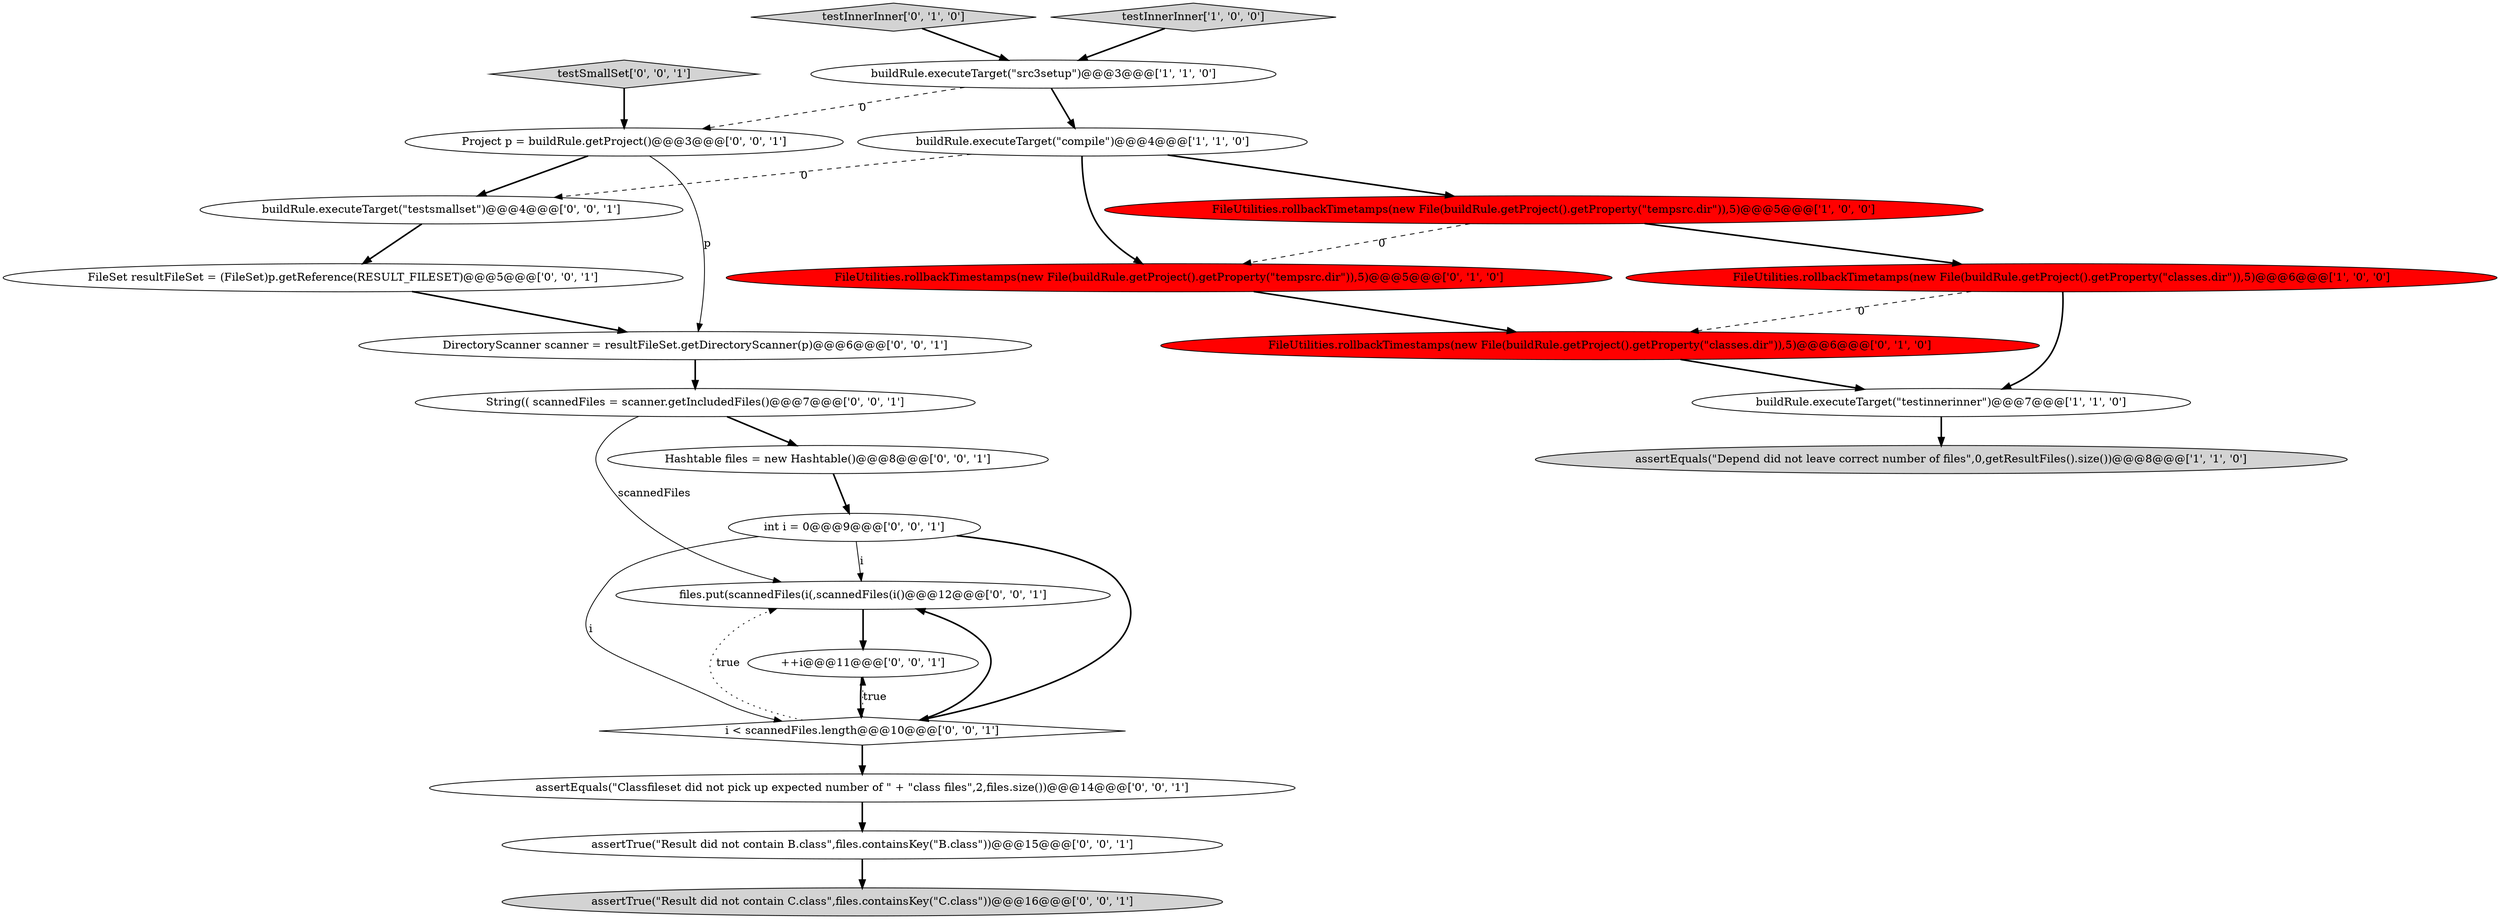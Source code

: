 digraph {
22 [style = filled, label = "FileSet resultFileSet = (FileSet)p.getReference(RESULT_FILESET)@@@5@@@['0', '0', '1']", fillcolor = white, shape = ellipse image = "AAA0AAABBB3BBB"];
5 [style = filled, label = "buildRule.executeTarget(\"src3setup\")@@@3@@@['1', '1', '0']", fillcolor = white, shape = ellipse image = "AAA0AAABBB1BBB"];
10 [style = filled, label = "Project p = buildRule.getProject()@@@3@@@['0', '0', '1']", fillcolor = white, shape = ellipse image = "AAA0AAABBB3BBB"];
12 [style = filled, label = "++i@@@11@@@['0', '0', '1']", fillcolor = white, shape = ellipse image = "AAA0AAABBB3BBB"];
21 [style = filled, label = "assertTrue(\"Result did not contain B.class\",files.containsKey(\"B.class\"))@@@15@@@['0', '0', '1']", fillcolor = white, shape = ellipse image = "AAA0AAABBB3BBB"];
20 [style = filled, label = "testSmallSet['0', '0', '1']", fillcolor = lightgray, shape = diamond image = "AAA0AAABBB3BBB"];
16 [style = filled, label = "i < scannedFiles.length@@@10@@@['0', '0', '1']", fillcolor = white, shape = diamond image = "AAA0AAABBB3BBB"];
0 [style = filled, label = "FileUtilities.rollbackTimetamps(new File(buildRule.getProject().getProperty(\"tempsrc.dir\")),5)@@@5@@@['1', '0', '0']", fillcolor = red, shape = ellipse image = "AAA1AAABBB1BBB"];
18 [style = filled, label = "DirectoryScanner scanner = resultFileSet.getDirectoryScanner(p)@@@6@@@['0', '0', '1']", fillcolor = white, shape = ellipse image = "AAA0AAABBB3BBB"];
23 [style = filled, label = "int i = 0@@@9@@@['0', '0', '1']", fillcolor = white, shape = ellipse image = "AAA0AAABBB3BBB"];
9 [style = filled, label = "testInnerInner['0', '1', '0']", fillcolor = lightgray, shape = diamond image = "AAA0AAABBB2BBB"];
6 [style = filled, label = "testInnerInner['1', '0', '0']", fillcolor = lightgray, shape = diamond image = "AAA0AAABBB1BBB"];
2 [style = filled, label = "buildRule.executeTarget(\"compile\")@@@4@@@['1', '1', '0']", fillcolor = white, shape = ellipse image = "AAA0AAABBB1BBB"];
14 [style = filled, label = "assertEquals(\"Classfileset did not pick up expected number of \" + \"class files\",2,files.size())@@@14@@@['0', '0', '1']", fillcolor = white, shape = ellipse image = "AAA0AAABBB3BBB"];
13 [style = filled, label = "assertTrue(\"Result did not contain C.class\",files.containsKey(\"C.class\"))@@@16@@@['0', '0', '1']", fillcolor = lightgray, shape = ellipse image = "AAA0AAABBB3BBB"];
11 [style = filled, label = "String(( scannedFiles = scanner.getIncludedFiles()@@@7@@@['0', '0', '1']", fillcolor = white, shape = ellipse image = "AAA0AAABBB3BBB"];
8 [style = filled, label = "FileUtilities.rollbackTimestamps(new File(buildRule.getProject().getProperty(\"classes.dir\")),5)@@@6@@@['0', '1', '0']", fillcolor = red, shape = ellipse image = "AAA1AAABBB2BBB"];
3 [style = filled, label = "FileUtilities.rollbackTimetamps(new File(buildRule.getProject().getProperty(\"classes.dir\")),5)@@@6@@@['1', '0', '0']", fillcolor = red, shape = ellipse image = "AAA1AAABBB1BBB"];
17 [style = filled, label = "buildRule.executeTarget(\"testsmallset\")@@@4@@@['0', '0', '1']", fillcolor = white, shape = ellipse image = "AAA0AAABBB3BBB"];
1 [style = filled, label = "assertEquals(\"Depend did not leave correct number of files\",0,getResultFiles().size())@@@8@@@['1', '1', '0']", fillcolor = lightgray, shape = ellipse image = "AAA0AAABBB1BBB"];
15 [style = filled, label = "files.put(scannedFiles(i(,scannedFiles(i()@@@12@@@['0', '0', '1']", fillcolor = white, shape = ellipse image = "AAA0AAABBB3BBB"];
7 [style = filled, label = "FileUtilities.rollbackTimestamps(new File(buildRule.getProject().getProperty(\"tempsrc.dir\")),5)@@@5@@@['0', '1', '0']", fillcolor = red, shape = ellipse image = "AAA1AAABBB2BBB"];
19 [style = filled, label = "Hashtable files = new Hashtable()@@@8@@@['0', '0', '1']", fillcolor = white, shape = ellipse image = "AAA0AAABBB3BBB"];
4 [style = filled, label = "buildRule.executeTarget(\"testinnerinner\")@@@7@@@['1', '1', '0']", fillcolor = white, shape = ellipse image = "AAA0AAABBB1BBB"];
0->3 [style = bold, label=""];
16->15 [style = bold, label=""];
23->16 [style = bold, label=""];
16->12 [style = dotted, label="true"];
18->11 [style = bold, label=""];
10->17 [style = bold, label=""];
12->16 [style = bold, label=""];
11->19 [style = bold, label=""];
17->22 [style = bold, label=""];
7->8 [style = bold, label=""];
2->17 [style = dashed, label="0"];
3->4 [style = bold, label=""];
23->16 [style = solid, label="i"];
20->10 [style = bold, label=""];
10->18 [style = solid, label="p"];
6->5 [style = bold, label=""];
5->2 [style = bold, label=""];
2->0 [style = bold, label=""];
22->18 [style = bold, label=""];
23->15 [style = solid, label="i"];
5->10 [style = dashed, label="0"];
19->23 [style = bold, label=""];
9->5 [style = bold, label=""];
3->8 [style = dashed, label="0"];
16->14 [style = bold, label=""];
4->1 [style = bold, label=""];
15->12 [style = bold, label=""];
2->7 [style = bold, label=""];
8->4 [style = bold, label=""];
0->7 [style = dashed, label="0"];
14->21 [style = bold, label=""];
21->13 [style = bold, label=""];
16->15 [style = dotted, label="true"];
11->15 [style = solid, label="scannedFiles"];
}
